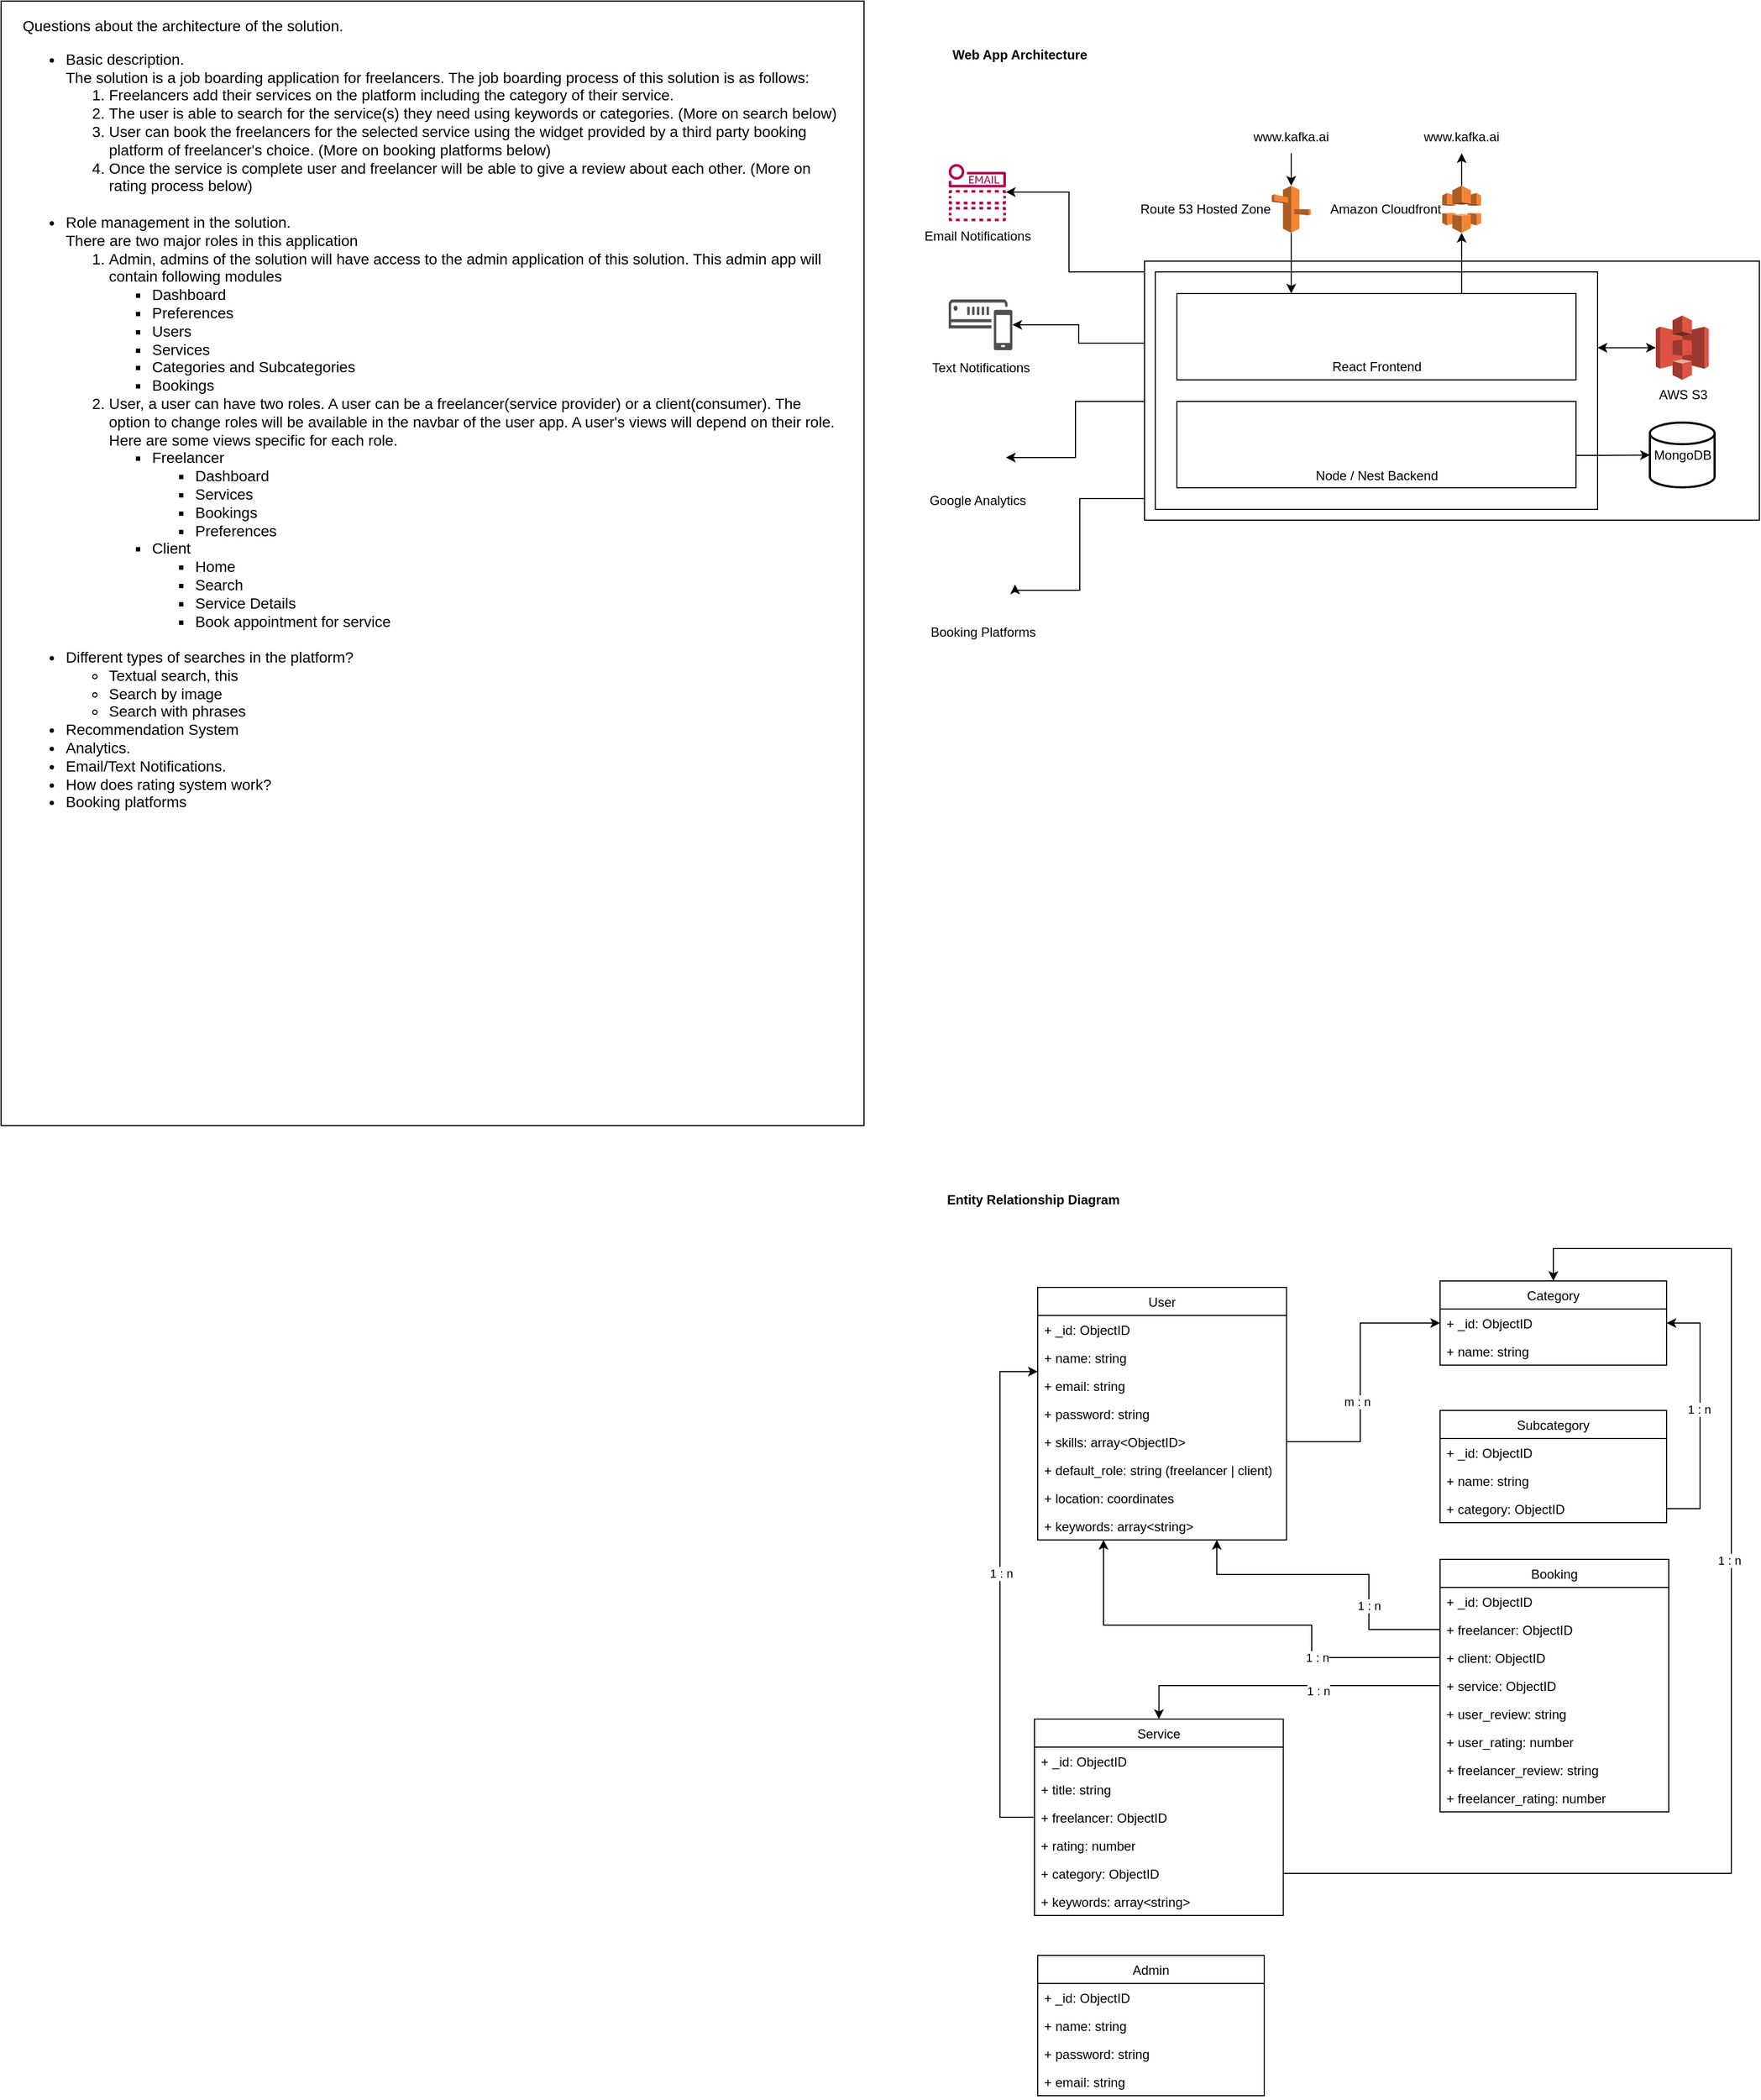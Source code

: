 <mxfile version="18.0.5" type="github">
  <diagram id="RMcL3n7hpZ8fIVGod4ny" name="Page-1">
    <mxGraphModel dx="2151" dy="628" grid="0" gridSize="10" guides="1" tooltips="1" connect="1" arrows="1" fold="1" page="1" pageScale="1" pageWidth="850" pageHeight="1100" math="0" shadow="0">
      <root>
        <mxCell id="0" />
        <mxCell id="1" parent="0" />
        <mxCell id="Oak1mWo9v-8OV0q6VtSm-10" value="User" style="swimlane;fontStyle=0;childLayout=stackLayout;horizontal=1;startSize=26;fillColor=none;horizontalStack=0;resizeParent=1;resizeParentMax=0;resizeLast=0;collapsible=1;marginBottom=0;" parent="1" vertex="1">
          <mxGeometry x="136" y="1221" width="230.67" height="234" as="geometry" />
        </mxCell>
        <mxCell id="Oak1mWo9v-8OV0q6VtSm-11" value="+ _id: ObjectID" style="text;strokeColor=none;fillColor=none;align=left;verticalAlign=top;spacingLeft=4;spacingRight=4;overflow=hidden;rotatable=0;points=[[0,0.5],[1,0.5]];portConstraint=eastwest;" parent="Oak1mWo9v-8OV0q6VtSm-10" vertex="1">
          <mxGeometry y="26" width="230.67" height="26" as="geometry" />
        </mxCell>
        <mxCell id="Oak1mWo9v-8OV0q6VtSm-12" value="+ name: string" style="text;strokeColor=none;fillColor=none;align=left;verticalAlign=top;spacingLeft=4;spacingRight=4;overflow=hidden;rotatable=0;points=[[0,0.5],[1,0.5]];portConstraint=eastwest;" parent="Oak1mWo9v-8OV0q6VtSm-10" vertex="1">
          <mxGeometry y="52" width="230.67" height="26" as="geometry" />
        </mxCell>
        <mxCell id="Oak1mWo9v-8OV0q6VtSm-13" value="+ email: string" style="text;strokeColor=none;fillColor=none;align=left;verticalAlign=top;spacingLeft=4;spacingRight=4;overflow=hidden;rotatable=0;points=[[0,0.5],[1,0.5]];portConstraint=eastwest;" parent="Oak1mWo9v-8OV0q6VtSm-10" vertex="1">
          <mxGeometry y="78" width="230.67" height="26" as="geometry" />
        </mxCell>
        <mxCell id="Oak1mWo9v-8OV0q6VtSm-14" value="+ password: string" style="text;strokeColor=none;fillColor=none;align=left;verticalAlign=top;spacingLeft=4;spacingRight=4;overflow=hidden;rotatable=0;points=[[0,0.5],[1,0.5]];portConstraint=eastwest;" parent="Oak1mWo9v-8OV0q6VtSm-10" vertex="1">
          <mxGeometry y="104" width="230.67" height="26" as="geometry" />
        </mxCell>
        <mxCell id="Oak1mWo9v-8OV0q6VtSm-113" value="+ skills: array&lt;ObjectID&gt;" style="text;strokeColor=none;fillColor=none;align=left;verticalAlign=top;spacingLeft=4;spacingRight=4;overflow=hidden;rotatable=0;points=[[0,0.5],[1,0.5]];portConstraint=eastwest;" parent="Oak1mWo9v-8OV0q6VtSm-10" vertex="1">
          <mxGeometry y="130" width="230.67" height="26" as="geometry" />
        </mxCell>
        <mxCell id="Oak1mWo9v-8OV0q6VtSm-16" value="+ default_role: string (freelancer | client)" style="text;strokeColor=none;fillColor=none;align=left;verticalAlign=top;spacingLeft=4;spacingRight=4;overflow=hidden;rotatable=0;points=[[0,0.5],[1,0.5]];portConstraint=eastwest;" parent="Oak1mWo9v-8OV0q6VtSm-10" vertex="1">
          <mxGeometry y="156" width="230.67" height="26" as="geometry" />
        </mxCell>
        <mxCell id="UXOGcqwC0pb2AC3sruDp-13" value="+ location: coordinates" style="text;strokeColor=none;fillColor=none;align=left;verticalAlign=top;spacingLeft=4;spacingRight=4;overflow=hidden;rotatable=0;points=[[0,0.5],[1,0.5]];portConstraint=eastwest;" vertex="1" parent="Oak1mWo9v-8OV0q6VtSm-10">
          <mxGeometry y="182" width="230.67" height="26" as="geometry" />
        </mxCell>
        <mxCell id="UXOGcqwC0pb2AC3sruDp-22" value="+ keywords: array&lt;string&gt;" style="text;strokeColor=none;fillColor=none;align=left;verticalAlign=top;spacingLeft=4;spacingRight=4;overflow=hidden;rotatable=0;points=[[0,0.5],[1,0.5]];portConstraint=eastwest;" vertex="1" parent="Oak1mWo9v-8OV0q6VtSm-10">
          <mxGeometry y="208" width="230.67" height="26" as="geometry" />
        </mxCell>
        <mxCell id="Oak1mWo9v-8OV0q6VtSm-19" value="Admin" style="swimlane;fontStyle=0;childLayout=stackLayout;horizontal=1;startSize=26;fillColor=none;horizontalStack=0;resizeParent=1;resizeParentMax=0;resizeLast=0;collapsible=1;marginBottom=0;" parent="1" vertex="1">
          <mxGeometry x="136" y="1840" width="210" height="130" as="geometry" />
        </mxCell>
        <mxCell id="Oak1mWo9v-8OV0q6VtSm-20" value="+ _id: ObjectID" style="text;strokeColor=none;fillColor=none;align=left;verticalAlign=top;spacingLeft=4;spacingRight=4;overflow=hidden;rotatable=0;points=[[0,0.5],[1,0.5]];portConstraint=eastwest;" parent="Oak1mWo9v-8OV0q6VtSm-19" vertex="1">
          <mxGeometry y="26" width="210" height="26" as="geometry" />
        </mxCell>
        <mxCell id="Oak1mWo9v-8OV0q6VtSm-21" value="+ name: string" style="text;strokeColor=none;fillColor=none;align=left;verticalAlign=top;spacingLeft=4;spacingRight=4;overflow=hidden;rotatable=0;points=[[0,0.5],[1,0.5]];portConstraint=eastwest;" parent="Oak1mWo9v-8OV0q6VtSm-19" vertex="1">
          <mxGeometry y="52" width="210" height="26" as="geometry" />
        </mxCell>
        <mxCell id="Oak1mWo9v-8OV0q6VtSm-23" value="+ password: string" style="text;strokeColor=none;fillColor=none;align=left;verticalAlign=top;spacingLeft=4;spacingRight=4;overflow=hidden;rotatable=0;points=[[0,0.5],[1,0.5]];portConstraint=eastwest;" parent="Oak1mWo9v-8OV0q6VtSm-19" vertex="1">
          <mxGeometry y="78" width="210" height="26" as="geometry" />
        </mxCell>
        <mxCell id="Oak1mWo9v-8OV0q6VtSm-22" value="+ email: string" style="text;strokeColor=none;fillColor=none;align=left;verticalAlign=top;spacingLeft=4;spacingRight=4;overflow=hidden;rotatable=0;points=[[0,0.5],[1,0.5]];portConstraint=eastwest;" parent="Oak1mWo9v-8OV0q6VtSm-19" vertex="1">
          <mxGeometry y="104" width="210" height="26" as="geometry" />
        </mxCell>
        <mxCell id="Oak1mWo9v-8OV0q6VtSm-53" value="&lt;b&gt;Entity Relationship Diagram&lt;/b&gt;" style="text;html=1;strokeColor=none;fillColor=none;align=left;verticalAlign=middle;whiteSpace=wrap;rounded=0;" parent="1" vertex="1">
          <mxGeometry x="50" y="1125" width="240" height="30" as="geometry" />
        </mxCell>
        <mxCell id="Oak1mWo9v-8OV0q6VtSm-80" value="Service" style="swimlane;fontStyle=0;childLayout=stackLayout;horizontal=1;startSize=26;fillColor=none;horizontalStack=0;resizeParent=1;resizeParentMax=0;resizeLast=0;collapsible=1;marginBottom=0;" parent="1" vertex="1">
          <mxGeometry x="133" y="1621" width="230.67" height="182" as="geometry" />
        </mxCell>
        <mxCell id="Oak1mWo9v-8OV0q6VtSm-81" value="+ _id: ObjectID" style="text;strokeColor=none;fillColor=none;align=left;verticalAlign=top;spacingLeft=4;spacingRight=4;overflow=hidden;rotatable=0;points=[[0,0.5],[1,0.5]];portConstraint=eastwest;" parent="Oak1mWo9v-8OV0q6VtSm-80" vertex="1">
          <mxGeometry y="26" width="230.67" height="26" as="geometry" />
        </mxCell>
        <mxCell id="Oak1mWo9v-8OV0q6VtSm-82" value="+ title: string" style="text;strokeColor=none;fillColor=none;align=left;verticalAlign=top;spacingLeft=4;spacingRight=4;overflow=hidden;rotatable=0;points=[[0,0.5],[1,0.5]];portConstraint=eastwest;" parent="Oak1mWo9v-8OV0q6VtSm-80" vertex="1">
          <mxGeometry y="52" width="230.67" height="26" as="geometry" />
        </mxCell>
        <mxCell id="Oak1mWo9v-8OV0q6VtSm-83" value="+ freelancer: ObjectID" style="text;strokeColor=none;fillColor=none;align=left;verticalAlign=top;spacingLeft=4;spacingRight=4;overflow=hidden;rotatable=0;points=[[0,0.5],[1,0.5]];portConstraint=eastwest;" parent="Oak1mWo9v-8OV0q6VtSm-80" vertex="1">
          <mxGeometry y="78" width="230.67" height="26" as="geometry" />
        </mxCell>
        <mxCell id="Oak1mWo9v-8OV0q6VtSm-86" value="+ rating: number" style="text;strokeColor=none;fillColor=none;align=left;verticalAlign=top;spacingLeft=4;spacingRight=4;overflow=hidden;rotatable=0;points=[[0,0.5],[1,0.5]];portConstraint=eastwest;" parent="Oak1mWo9v-8OV0q6VtSm-80" vertex="1">
          <mxGeometry y="104" width="230.67" height="26" as="geometry" />
        </mxCell>
        <mxCell id="UXOGcqwC0pb2AC3sruDp-5" value="+ category: ObjectID" style="text;strokeColor=none;fillColor=none;align=left;verticalAlign=top;spacingLeft=4;spacingRight=4;overflow=hidden;rotatable=0;points=[[0,0.5],[1,0.5]];portConstraint=eastwest;" vertex="1" parent="Oak1mWo9v-8OV0q6VtSm-80">
          <mxGeometry y="130" width="230.67" height="26" as="geometry" />
        </mxCell>
        <mxCell id="UXOGcqwC0pb2AC3sruDp-24" value="+ keywords: array&lt;string&gt;" style="text;strokeColor=none;fillColor=none;align=left;verticalAlign=top;spacingLeft=4;spacingRight=4;overflow=hidden;rotatable=0;points=[[0,0.5],[1,0.5]];portConstraint=eastwest;" vertex="1" parent="Oak1mWo9v-8OV0q6VtSm-80">
          <mxGeometry y="156" width="230.67" height="26" as="geometry" />
        </mxCell>
        <mxCell id="Oak1mWo9v-8OV0q6VtSm-94" value="Booking" style="swimlane;fontStyle=0;childLayout=stackLayout;horizontal=1;startSize=26;fillColor=none;horizontalStack=0;resizeParent=1;resizeParentMax=0;resizeLast=0;collapsible=1;marginBottom=0;" parent="1" vertex="1">
          <mxGeometry x="509" y="1473" width="212" height="234" as="geometry" />
        </mxCell>
        <mxCell id="Oak1mWo9v-8OV0q6VtSm-95" value="+ _id: ObjectID" style="text;strokeColor=none;fillColor=none;align=left;verticalAlign=top;spacingLeft=4;spacingRight=4;overflow=hidden;rotatable=0;points=[[0,0.5],[1,0.5]];portConstraint=eastwest;" parent="Oak1mWo9v-8OV0q6VtSm-94" vertex="1">
          <mxGeometry y="26" width="212" height="26" as="geometry" />
        </mxCell>
        <mxCell id="Oak1mWo9v-8OV0q6VtSm-97" value="+ freelancer: ObjectID" style="text;strokeColor=none;fillColor=none;align=left;verticalAlign=top;spacingLeft=4;spacingRight=4;overflow=hidden;rotatable=0;points=[[0,0.5],[1,0.5]];portConstraint=eastwest;" parent="Oak1mWo9v-8OV0q6VtSm-94" vertex="1">
          <mxGeometry y="52" width="212" height="26" as="geometry" />
        </mxCell>
        <mxCell id="Oak1mWo9v-8OV0q6VtSm-98" value="+ client: ObjectID" style="text;strokeColor=none;fillColor=none;align=left;verticalAlign=top;spacingLeft=4;spacingRight=4;overflow=hidden;rotatable=0;points=[[0,0.5],[1,0.5]];portConstraint=eastwest;" parent="Oak1mWo9v-8OV0q6VtSm-94" vertex="1">
          <mxGeometry y="78" width="212" height="26" as="geometry" />
        </mxCell>
        <mxCell id="Oak1mWo9v-8OV0q6VtSm-99" value="+ service: ObjectID" style="text;strokeColor=none;fillColor=none;align=left;verticalAlign=top;spacingLeft=4;spacingRight=4;overflow=hidden;rotatable=0;points=[[0,0.5],[1,0.5]];portConstraint=eastwest;" parent="Oak1mWo9v-8OV0q6VtSm-94" vertex="1">
          <mxGeometry y="104" width="212" height="26" as="geometry" />
        </mxCell>
        <mxCell id="UXOGcqwC0pb2AC3sruDp-2" value="+ user_review: string" style="text;strokeColor=none;fillColor=none;align=left;verticalAlign=top;spacingLeft=4;spacingRight=4;overflow=hidden;rotatable=0;points=[[0,0.5],[1,0.5]];portConstraint=eastwest;" vertex="1" parent="Oak1mWo9v-8OV0q6VtSm-94">
          <mxGeometry y="130" width="212" height="26" as="geometry" />
        </mxCell>
        <mxCell id="UXOGcqwC0pb2AC3sruDp-4" value="+ user_rating: number" style="text;strokeColor=none;fillColor=none;align=left;verticalAlign=top;spacingLeft=4;spacingRight=4;overflow=hidden;rotatable=0;points=[[0,0.5],[1,0.5]];portConstraint=eastwest;" vertex="1" parent="Oak1mWo9v-8OV0q6VtSm-94">
          <mxGeometry y="156" width="212" height="26" as="geometry" />
        </mxCell>
        <mxCell id="UXOGcqwC0pb2AC3sruDp-9" value="+ freelancer_review: string" style="text;strokeColor=none;fillColor=none;align=left;verticalAlign=top;spacingLeft=4;spacingRight=4;overflow=hidden;rotatable=0;points=[[0,0.5],[1,0.5]];portConstraint=eastwest;" vertex="1" parent="Oak1mWo9v-8OV0q6VtSm-94">
          <mxGeometry y="182" width="212" height="26" as="geometry" />
        </mxCell>
        <mxCell id="UXOGcqwC0pb2AC3sruDp-8" value="+ freelancer_rating: number" style="text;strokeColor=none;fillColor=none;align=left;verticalAlign=top;spacingLeft=4;spacingRight=4;overflow=hidden;rotatable=0;points=[[0,0.5],[1,0.5]];portConstraint=eastwest;" vertex="1" parent="Oak1mWo9v-8OV0q6VtSm-94">
          <mxGeometry y="208" width="212" height="26" as="geometry" />
        </mxCell>
        <mxCell id="Oak1mWo9v-8OV0q6VtSm-100" style="edgeStyle=orthogonalEdgeStyle;rounded=0;orthogonalLoop=1;jettySize=auto;html=1;" parent="1" source="Oak1mWo9v-8OV0q6VtSm-97" target="Oak1mWo9v-8OV0q6VtSm-10" edge="1">
          <mxGeometry relative="1" as="geometry">
            <Array as="points">
              <mxPoint x="443" y="1538" />
              <mxPoint x="443" y="1487" />
              <mxPoint x="302" y="1487" />
            </Array>
          </mxGeometry>
        </mxCell>
        <mxCell id="Oak1mWo9v-8OV0q6VtSm-124" value="1 : n" style="edgeLabel;html=1;align=center;verticalAlign=middle;resizable=0;points=[];" parent="Oak1mWo9v-8OV0q6VtSm-100" vertex="1" connectable="0">
          <mxGeometry x="-0.395" relative="1" as="geometry">
            <mxPoint y="-1" as="offset" />
          </mxGeometry>
        </mxCell>
        <mxCell id="Oak1mWo9v-8OV0q6VtSm-101" style="edgeStyle=orthogonalEdgeStyle;rounded=0;orthogonalLoop=1;jettySize=auto;html=1;" parent="1" source="Oak1mWo9v-8OV0q6VtSm-98" target="Oak1mWo9v-8OV0q6VtSm-10" edge="1">
          <mxGeometry relative="1" as="geometry">
            <Array as="points">
              <mxPoint x="390" y="1564" />
              <mxPoint x="390" y="1534" />
              <mxPoint x="197" y="1534" />
            </Array>
          </mxGeometry>
        </mxCell>
        <mxCell id="Oak1mWo9v-8OV0q6VtSm-123" value="1 : n" style="edgeLabel;html=1;align=center;verticalAlign=middle;resizable=0;points=[];" parent="Oak1mWo9v-8OV0q6VtSm-101" vertex="1" connectable="0">
          <mxGeometry x="-0.434" y="-5" relative="1" as="geometry">
            <mxPoint as="offset" />
          </mxGeometry>
        </mxCell>
        <mxCell id="Oak1mWo9v-8OV0q6VtSm-102" style="edgeStyle=orthogonalEdgeStyle;rounded=0;orthogonalLoop=1;jettySize=auto;html=1;" parent="1" source="Oak1mWo9v-8OV0q6VtSm-99" target="Oak1mWo9v-8OV0q6VtSm-80" edge="1">
          <mxGeometry relative="1" as="geometry" />
        </mxCell>
        <mxCell id="Oak1mWo9v-8OV0q6VtSm-122" value="1 : n" style="edgeLabel;html=1;align=center;verticalAlign=middle;resizable=0;points=[];" parent="Oak1mWo9v-8OV0q6VtSm-102" vertex="1" connectable="0">
          <mxGeometry x="-0.224" y="5" relative="1" as="geometry">
            <mxPoint as="offset" />
          </mxGeometry>
        </mxCell>
        <mxCell id="Oak1mWo9v-8OV0q6VtSm-103" style="edgeStyle=orthogonalEdgeStyle;rounded=0;orthogonalLoop=1;jettySize=auto;html=1;" parent="1" source="Oak1mWo9v-8OV0q6VtSm-83" target="Oak1mWo9v-8OV0q6VtSm-10" edge="1">
          <mxGeometry relative="1" as="geometry">
            <Array as="points">
              <mxPoint x="101" y="1712" />
              <mxPoint x="101" y="1299" />
            </Array>
          </mxGeometry>
        </mxCell>
        <mxCell id="Oak1mWo9v-8OV0q6VtSm-120" value="1 : n" style="edgeLabel;html=1;align=center;verticalAlign=middle;resizable=0;points=[];" parent="Oak1mWo9v-8OV0q6VtSm-103" vertex="1" connectable="0">
          <mxGeometry x="0.077" y="-1" relative="1" as="geometry">
            <mxPoint as="offset" />
          </mxGeometry>
        </mxCell>
        <mxCell id="Oak1mWo9v-8OV0q6VtSm-107" value="Category" style="swimlane;fontStyle=0;childLayout=stackLayout;horizontal=1;startSize=26;fillColor=none;horizontalStack=0;resizeParent=1;resizeParentMax=0;resizeLast=0;collapsible=1;marginBottom=0;" parent="1" vertex="1">
          <mxGeometry x="509" y="1215" width="210" height="78" as="geometry" />
        </mxCell>
        <mxCell id="Oak1mWo9v-8OV0q6VtSm-108" value="+ _id: ObjectID" style="text;strokeColor=none;fillColor=none;align=left;verticalAlign=top;spacingLeft=4;spacingRight=4;overflow=hidden;rotatable=0;points=[[0,0.5],[1,0.5]];portConstraint=eastwest;" parent="Oak1mWo9v-8OV0q6VtSm-107" vertex="1">
          <mxGeometry y="26" width="210" height="26" as="geometry" />
        </mxCell>
        <mxCell id="Oak1mWo9v-8OV0q6VtSm-109" value="+ name: string" style="text;strokeColor=none;fillColor=none;align=left;verticalAlign=top;spacingLeft=4;spacingRight=4;overflow=hidden;rotatable=0;points=[[0,0.5],[1,0.5]];portConstraint=eastwest;" parent="Oak1mWo9v-8OV0q6VtSm-107" vertex="1">
          <mxGeometry y="52" width="210" height="26" as="geometry" />
        </mxCell>
        <mxCell id="Oak1mWo9v-8OV0q6VtSm-114" style="edgeStyle=orthogonalEdgeStyle;rounded=0;orthogonalLoop=1;jettySize=auto;html=1;" parent="1" source="Oak1mWo9v-8OV0q6VtSm-113" target="Oak1mWo9v-8OV0q6VtSm-107" edge="1">
          <mxGeometry relative="1" as="geometry">
            <Array as="points">
              <mxPoint x="435" y="1364" />
              <mxPoint x="435" y="1254" />
            </Array>
          </mxGeometry>
        </mxCell>
        <mxCell id="Oak1mWo9v-8OV0q6VtSm-115" value="m : n" style="edgeLabel;html=1;align=center;verticalAlign=middle;resizable=0;points=[];" parent="Oak1mWo9v-8OV0q6VtSm-114" vertex="1" connectable="0">
          <mxGeometry x="-0.161" y="2" relative="1" as="geometry">
            <mxPoint x="-1" as="offset" />
          </mxGeometry>
        </mxCell>
        <mxCell id="Oak1mWo9v-8OV0q6VtSm-116" value="Subcategory" style="swimlane;fontStyle=0;childLayout=stackLayout;horizontal=1;startSize=26;fillColor=none;horizontalStack=0;resizeParent=1;resizeParentMax=0;resizeLast=0;collapsible=1;marginBottom=0;" parent="1" vertex="1">
          <mxGeometry x="509" y="1335" width="210" height="104" as="geometry" />
        </mxCell>
        <mxCell id="Oak1mWo9v-8OV0q6VtSm-117" value="+ _id: ObjectID" style="text;strokeColor=none;fillColor=none;align=left;verticalAlign=top;spacingLeft=4;spacingRight=4;overflow=hidden;rotatable=0;points=[[0,0.5],[1,0.5]];portConstraint=eastwest;" parent="Oak1mWo9v-8OV0q6VtSm-116" vertex="1">
          <mxGeometry y="26" width="210" height="26" as="geometry" />
        </mxCell>
        <mxCell id="Oak1mWo9v-8OV0q6VtSm-118" value="+ name: string" style="text;strokeColor=none;fillColor=none;align=left;verticalAlign=top;spacingLeft=4;spacingRight=4;overflow=hidden;rotatable=0;points=[[0,0.5],[1,0.5]];portConstraint=eastwest;" parent="Oak1mWo9v-8OV0q6VtSm-116" vertex="1">
          <mxGeometry y="52" width="210" height="26" as="geometry" />
        </mxCell>
        <mxCell id="Oak1mWo9v-8OV0q6VtSm-127" value="+ category: ObjectID" style="text;strokeColor=none;fillColor=none;align=left;verticalAlign=top;spacingLeft=4;spacingRight=4;overflow=hidden;rotatable=0;points=[[0,0.5],[1,0.5]];portConstraint=eastwest;" parent="Oak1mWo9v-8OV0q6VtSm-116" vertex="1">
          <mxGeometry y="78" width="210" height="26" as="geometry" />
        </mxCell>
        <mxCell id="Oak1mWo9v-8OV0q6VtSm-128" style="edgeStyle=orthogonalEdgeStyle;rounded=0;orthogonalLoop=1;jettySize=auto;html=1;" parent="1" source="Oak1mWo9v-8OV0q6VtSm-127" target="Oak1mWo9v-8OV0q6VtSm-107" edge="1">
          <mxGeometry relative="1" as="geometry">
            <Array as="points">
              <mxPoint x="750" y="1426" />
              <mxPoint x="750" y="1254" />
            </Array>
          </mxGeometry>
        </mxCell>
        <mxCell id="Oak1mWo9v-8OV0q6VtSm-129" value="1 : n" style="edgeLabel;html=1;align=center;verticalAlign=middle;resizable=0;points=[];" parent="Oak1mWo9v-8OV0q6VtSm-128" vertex="1" connectable="0">
          <mxGeometry x="0.063" y="1" relative="1" as="geometry">
            <mxPoint y="1" as="offset" />
          </mxGeometry>
        </mxCell>
        <mxCell id="Oak1mWo9v-8OV0q6VtSm-130" style="edgeStyle=orthogonalEdgeStyle;rounded=0;orthogonalLoop=1;jettySize=auto;html=1;exitX=0.5;exitY=1;exitDx=0;exitDy=0;" parent="1" source="Oak1mWo9v-8OV0q6VtSm-53" target="Oak1mWo9v-8OV0q6VtSm-53" edge="1">
          <mxGeometry relative="1" as="geometry" />
        </mxCell>
        <mxCell id="UXOGcqwC0pb2AC3sruDp-1" value="&lt;div style=&quot;font-size: 14px;&quot;&gt;Questions about the architecture of the solution.&lt;/div&gt;&lt;ul style=&quot;&quot;&gt;&lt;li style=&quot;font-size: 14px;&quot;&gt;Basic description.&lt;br style=&quot;font-size: 14px;&quot;&gt;The solution is a job boarding application for freelancers. The job boarding process of this solution is as follows:&lt;/li&gt;&lt;ol style=&quot;font-size: 14px;&quot;&gt;&lt;li style=&quot;font-size: 14px;&quot;&gt;Freelancers add their services on the platform including the category of their service.&lt;/li&gt;&lt;li style=&quot;font-size: 14px;&quot;&gt;The user is able to search for the service(s) they need using keywords or categories. (More on search below)&lt;/li&gt;&lt;li style=&quot;font-size: 14px;&quot;&gt;User can book the freelancers for the selected service using the widget provided by a third party booking platform of freelancer&#39;s choice. (More on booking platforms below)&lt;/li&gt;&lt;li style=&quot;font-size: 14px;&quot;&gt;Once the service is complete user and freelancer will be able to give a review about each other. (More on rating process below)&lt;br&gt;&lt;br&gt;&lt;/li&gt;&lt;/ol&gt;&lt;li style=&quot;font-size: 14px;&quot;&gt;Role management in the solution.&lt;br&gt;There are two major roles in this application&lt;/li&gt;&lt;ol style=&quot;&quot;&gt;&lt;li style=&quot;font-size: 14px;&quot;&gt;Admin, admins of the solution will have access to the admin application of this solution. This admin app will contain following modules&lt;/li&gt;&lt;ul&gt;&lt;li style=&quot;&quot;&gt;Dashboard&lt;/li&gt;&lt;li style=&quot;&quot;&gt;Preferences&lt;/li&gt;&lt;li style=&quot;&quot;&gt;Users&lt;/li&gt;&lt;li style=&quot;&quot;&gt;Services&lt;/li&gt;&lt;li style=&quot;&quot;&gt;Categories and Subcategories&lt;/li&gt;&lt;li style=&quot;&quot;&gt;Bookings&lt;/li&gt;&lt;/ul&gt;&lt;li style=&quot;font-size: 14px;&quot;&gt;User, a user can have two roles. A user can be a freelancer(service provider) or a client(consumer). The option to change roles will be available in the navbar of the user app. A user&#39;s views will depend on their role. Here are some views specific for each role.&lt;/li&gt;&lt;ul&gt;&lt;li&gt;&lt;span style=&quot;background-color: initial;&quot;&gt;Freelancer&lt;/span&gt;&lt;/li&gt;&lt;ul&gt;&lt;li&gt;&lt;span style=&quot;background-color: initial;&quot;&gt;Dashboard&lt;/span&gt;&lt;/li&gt;&lt;li&gt;&lt;span style=&quot;background-color: initial;&quot;&gt;Services&lt;/span&gt;&lt;/li&gt;&lt;li&gt;&lt;span style=&quot;background-color: initial;&quot;&gt;Bookings&lt;/span&gt;&lt;/li&gt;&lt;li&gt;&lt;span style=&quot;background-color: initial;&quot;&gt;Preferences&lt;/span&gt;&lt;/li&gt;&lt;/ul&gt;&lt;li&gt;&lt;span style=&quot;background-color: initial;&quot;&gt;Client&lt;/span&gt;&lt;/li&gt;&lt;ul&gt;&lt;li&gt;&lt;span style=&quot;background-color: initial;&quot;&gt;Home&lt;/span&gt;&lt;/li&gt;&lt;li&gt;&lt;span style=&quot;background-color: initial;&quot;&gt;Search&lt;/span&gt;&lt;/li&gt;&lt;li&gt;&lt;span style=&quot;background-color: initial;&quot;&gt;Service Details&lt;/span&gt;&lt;/li&gt;&lt;li&gt;&lt;span style=&quot;background-color: initial;&quot;&gt;Book appointment for service&lt;br&gt;&lt;br&gt;&lt;/span&gt;&lt;/li&gt;&lt;/ul&gt;&lt;/ul&gt;&lt;/ol&gt;&lt;li style=&quot;font-size: 14px;&quot;&gt;Different types of searches in the platform?&lt;/li&gt;&lt;ul&gt;&lt;li style=&quot;font-size: 14px;&quot;&gt;Textual search, this&amp;nbsp;&lt;/li&gt;&lt;li style=&quot;font-size: 14px;&quot;&gt;Search by image&lt;/li&gt;&lt;li style=&quot;font-size: 14px;&quot;&gt;Search with phrases&lt;/li&gt;&lt;/ul&gt;&lt;li style=&quot;font-size: 14px;&quot;&gt;Recommendation System&lt;/li&gt;&lt;li style=&quot;font-size: 14px;&quot;&gt;Analytics.&lt;/li&gt;&lt;li style=&quot;font-size: 14px;&quot;&gt;Email/Text Notifications.&lt;/li&gt;&lt;li style=&quot;font-size: 14px;&quot;&gt;How does rating system work?&lt;/li&gt;&lt;li style=&quot;font-size: 14px;&quot;&gt;Booking platforms&lt;/li&gt;&lt;/ul&gt;" style="rounded=0;whiteSpace=wrap;html=1;align=left;verticalAlign=top;spacing=10;spacingLeft=10;spacingRight=10;fontSize=14;" vertex="1" parent="1">
          <mxGeometry x="-825" y="29" width="800" height="1042" as="geometry" />
        </mxCell>
        <mxCell id="UXOGcqwC0pb2AC3sruDp-6" style="edgeStyle=orthogonalEdgeStyle;rounded=0;orthogonalLoop=1;jettySize=auto;html=1;" edge="1" parent="1" source="UXOGcqwC0pb2AC3sruDp-5" target="Oak1mWo9v-8OV0q6VtSm-107">
          <mxGeometry relative="1" as="geometry">
            <Array as="points">
              <mxPoint x="779" y="1764" />
              <mxPoint x="779" y="1185" />
              <mxPoint x="614" y="1185" />
            </Array>
          </mxGeometry>
        </mxCell>
        <mxCell id="UXOGcqwC0pb2AC3sruDp-7" value="1 : n" style="edgeLabel;html=1;align=center;verticalAlign=middle;resizable=0;points=[];" vertex="1" connectable="0" parent="UXOGcqwC0pb2AC3sruDp-6">
          <mxGeometry x="0.187" y="2" relative="1" as="geometry">
            <mxPoint as="offset" />
          </mxGeometry>
        </mxCell>
        <mxCell id="Oak1mWo9v-8OV0q6VtSm-3" value="" style="rounded=0;whiteSpace=wrap;html=1;fillColor=none;" parent="1" vertex="1">
          <mxGeometry x="235" y="270" width="570" height="240" as="geometry" />
        </mxCell>
        <mxCell id="Oak1mWo9v-8OV0q6VtSm-4" value="" style="rounded=0;whiteSpace=wrap;html=1;fillColor=none;" parent="1" vertex="1">
          <mxGeometry x="245" y="280" width="410" height="220" as="geometry" />
        </mxCell>
        <mxCell id="Oak1mWo9v-8OV0q6VtSm-54" value="&lt;b&gt;Web App Architecture&lt;/b&gt;" style="text;html=1;strokeColor=none;fillColor=none;align=left;verticalAlign=middle;whiteSpace=wrap;rounded=0;" parent="1" vertex="1">
          <mxGeometry x="55" y="64" width="240" height="30" as="geometry" />
        </mxCell>
        <mxCell id="Oak1mWo9v-8OV0q6VtSm-56" value="www.kafka.ai" style="text;html=1;strokeColor=none;fillColor=none;align=center;verticalAlign=middle;whiteSpace=wrap;rounded=0;" parent="1" vertex="1">
          <mxGeometry x="331" y="140" width="80" height="30" as="geometry" />
        </mxCell>
        <mxCell id="Oak1mWo9v-8OV0q6VtSm-57" value="www.kafka.ai" style="text;html=1;strokeColor=none;fillColor=none;align=center;verticalAlign=middle;whiteSpace=wrap;rounded=0;" parent="1" vertex="1">
          <mxGeometry x="489" y="140" width="80" height="30" as="geometry" />
        </mxCell>
        <mxCell id="Oak1mWo9v-8OV0q6VtSm-58" style="edgeStyle=orthogonalEdgeStyle;rounded=0;orthogonalLoop=1;jettySize=auto;html=1;" parent="1" source="Oak1mWo9v-8OV0q6VtSm-59" edge="1">
          <mxGeometry relative="1" as="geometry">
            <mxPoint x="371.026" y="300" as="targetPoint" />
            <Array as="points">
              <mxPoint x="371" y="290" />
              <mxPoint x="371" y="290" />
            </Array>
          </mxGeometry>
        </mxCell>
        <mxCell id="Oak1mWo9v-8OV0q6VtSm-59" value="Route 53 Hosted Zone" style="outlineConnect=0;dashed=0;verticalLabelPosition=middle;verticalAlign=middle;align=right;html=1;shape=mxgraph.aws3.route_53;fillColor=#F58536;gradientColor=none;aspect=fixed;labelPosition=left;" parent="1" vertex="1">
          <mxGeometry x="353" y="200.09" width="36" height="43.67" as="geometry" />
        </mxCell>
        <mxCell id="Oak1mWo9v-8OV0q6VtSm-55" style="edgeStyle=orthogonalEdgeStyle;rounded=0;orthogonalLoop=1;jettySize=auto;html=1;" parent="1" source="Oak1mWo9v-8OV0q6VtSm-56" target="Oak1mWo9v-8OV0q6VtSm-59" edge="1">
          <mxGeometry relative="1" as="geometry" />
        </mxCell>
        <mxCell id="Oak1mWo9v-8OV0q6VtSm-60" style="edgeStyle=orthogonalEdgeStyle;rounded=0;orthogonalLoop=1;jettySize=auto;html=1;" parent="1" source="Oak1mWo9v-8OV0q6VtSm-61" target="Oak1mWo9v-8OV0q6VtSm-57" edge="1">
          <mxGeometry relative="1" as="geometry" />
        </mxCell>
        <mxCell id="Oak1mWo9v-8OV0q6VtSm-61" value="Amazon Cloudfront" style="outlineConnect=0;dashed=0;verticalLabelPosition=middle;verticalAlign=middle;align=right;html=1;shape=mxgraph.aws3.cloudfront;fillColor=#F58536;gradientColor=none;aspect=fixed;labelPosition=left;" parent="1" vertex="1">
          <mxGeometry x="511" y="200" width="36" height="43.76" as="geometry" />
        </mxCell>
        <mxCell id="Oak1mWo9v-8OV0q6VtSm-62" style="edgeStyle=orthogonalEdgeStyle;rounded=0;orthogonalLoop=1;jettySize=auto;html=1;entryX=0.5;entryY=1;entryDx=0;entryDy=0;entryPerimeter=0;" parent="1" target="Oak1mWo9v-8OV0q6VtSm-61" edge="1">
          <mxGeometry relative="1" as="geometry">
            <mxPoint x="529.026" y="300" as="sourcePoint" />
            <Array as="points">
              <mxPoint x="529" y="290" />
              <mxPoint x="529" y="290" />
            </Array>
          </mxGeometry>
        </mxCell>
        <mxCell id="Oak1mWo9v-8OV0q6VtSm-63" value="" style="rounded=0;whiteSpace=wrap;html=1;fillColor=none;" parent="1" vertex="1">
          <mxGeometry x="265" y="300" width="370" height="80" as="geometry" />
        </mxCell>
        <mxCell id="Oak1mWo9v-8OV0q6VtSm-64" value="React Frontend" style="shape=image;html=1;verticalAlign=top;verticalLabelPosition=bottom;labelBackgroundColor=#ffffff;imageAspect=0;aspect=fixed;image=https://cdn1.iconfinder.com/data/icons/ionicons-fill-vol-2/512/logo-react-128.png;fillColor=none;labelPosition=center;align=center;" parent="1" vertex="1">
          <mxGeometry x="425" y="304" width="50" height="50" as="geometry" />
        </mxCell>
        <mxCell id="Oak1mWo9v-8OV0q6VtSm-66" value="" style="rounded=0;whiteSpace=wrap;html=1;fillColor=none;" parent="1" vertex="1">
          <mxGeometry x="265" y="400" width="370" height="80" as="geometry" />
        </mxCell>
        <mxCell id="Oak1mWo9v-8OV0q6VtSm-67" value="Node / Nest Backend" style="shape=image;html=1;verticalAlign=top;verticalLabelPosition=bottom;labelBackgroundColor=#ffffff;imageAspect=0;aspect=fixed;image=https://cdn1.iconfinder.com/data/icons/science-technology-outline-24-px/24/Computer_chip_integrated_circuit_memory_chip_microprocessor_processor_chip-128.png;fillColor=none;" parent="1" vertex="1">
          <mxGeometry x="425" y="405" width="50" height="50" as="geometry" />
        </mxCell>
        <mxCell id="Oak1mWo9v-8OV0q6VtSm-68" style="edgeStyle=orthogonalEdgeStyle;rounded=0;orthogonalLoop=1;jettySize=auto;html=1;strokeColor=default;startArrow=classic;startFill=1;" parent="1" source="Oak1mWo9v-8OV0q6VtSm-69" target="Oak1mWo9v-8OV0q6VtSm-4" edge="1">
          <mxGeometry relative="1" as="geometry">
            <Array as="points">
              <mxPoint x="675" y="350" />
              <mxPoint x="675" y="350" />
            </Array>
          </mxGeometry>
        </mxCell>
        <mxCell id="Oak1mWo9v-8OV0q6VtSm-69" value="AWS S3" style="outlineConnect=0;dashed=0;verticalLabelPosition=bottom;verticalAlign=top;align=center;html=1;shape=mxgraph.aws3.s3;fillColor=#E05243;gradientColor=none;aspect=fixed;" parent="1" vertex="1">
          <mxGeometry x="709" y="320.38" width="49" height="59.62" as="geometry" />
        </mxCell>
        <mxCell id="Oak1mWo9v-8OV0q6VtSm-70" value="" style="group;verticalAlign=middle;labelPosition=right;verticalLabelPosition=bottom;align=left;horizontal=1;spacingTop=7;textDirection=rtl;" parent="1" vertex="1" connectable="0">
          <mxGeometry x="703.5" y="419.65" width="60" height="60" as="geometry" />
        </mxCell>
        <mxCell id="Oak1mWo9v-8OV0q6VtSm-71" value="MongoDB" style="strokeWidth=2;html=1;shape=mxgraph.flowchart.database;whiteSpace=wrap;fillColor=none;" parent="Oak1mWo9v-8OV0q6VtSm-70" vertex="1">
          <mxGeometry width="60" height="60" as="geometry" />
        </mxCell>
        <mxCell id="Oak1mWo9v-8OV0q6VtSm-65" style="edgeStyle=orthogonalEdgeStyle;rounded=0;orthogonalLoop=1;jettySize=auto;html=1;entryX=0;entryY=0.5;entryDx=0;entryDy=0;entryPerimeter=0;" parent="1" source="Oak1mWo9v-8OV0q6VtSm-66" target="Oak1mWo9v-8OV0q6VtSm-71" edge="1">
          <mxGeometry relative="1" as="geometry">
            <Array as="points">
              <mxPoint x="655" y="450" />
              <mxPoint x="655" y="450" />
            </Array>
          </mxGeometry>
        </mxCell>
        <mxCell id="Oak1mWo9v-8OV0q6VtSm-72" value="&lt;font color=&quot;#000000&quot;&gt;Email Notifications&lt;/font&gt;" style="sketch=0;outlineConnect=0;fontColor=#232F3E;gradientColor=none;fillColor=#B0084D;strokeColor=none;dashed=0;verticalLabelPosition=bottom;verticalAlign=top;align=center;html=1;fontSize=12;fontStyle=0;aspect=fixed;pointerEvents=1;shape=mxgraph.aws4.email_notification;" parent="1" vertex="1">
          <mxGeometry x="53.5" y="180" width="53" height="53" as="geometry" />
        </mxCell>
        <mxCell id="Oak1mWo9v-8OV0q6VtSm-1" style="edgeStyle=orthogonalEdgeStyle;rounded=0;orthogonalLoop=1;jettySize=auto;html=1;startArrow=none;startFill=0;strokeColor=default;" parent="1" source="Oak1mWo9v-8OV0q6VtSm-3" target="Oak1mWo9v-8OV0q6VtSm-72" edge="1">
          <mxGeometry relative="1" as="geometry">
            <Array as="points">
              <mxPoint x="165" y="280" />
              <mxPoint x="165" y="206" />
            </Array>
          </mxGeometry>
        </mxCell>
        <mxCell id="Oak1mWo9v-8OV0q6VtSm-2" style="edgeStyle=orthogonalEdgeStyle;rounded=0;orthogonalLoop=1;jettySize=auto;html=1;startArrow=none;startFill=0;strokeColor=default;" parent="1" source="Oak1mWo9v-8OV0q6VtSm-3" target="UXOGcqwC0pb2AC3sruDp-10" edge="1">
          <mxGeometry relative="1" as="geometry">
            <Array as="points">
              <mxPoint x="174" y="346" />
              <mxPoint x="174" y="329" />
            </Array>
            <mxPoint x="115" y="329.053" as="targetPoint" />
          </mxGeometry>
        </mxCell>
        <mxCell id="Oak1mWo9v-8OV0q6VtSm-74" value="&lt;font color=&quot;#000000&quot;&gt;Google Analytics&lt;/font&gt;" style="shape=image;html=1;verticalAlign=top;verticalLabelPosition=bottom;labelBackgroundColor=#ffffff;imageAspect=0;aspect=fixed;image=https://cdn4.iconfinder.com/data/icons/for-your-interface-free-samples/128/Columns-128.png;dashed=0;fontFamily=Helvetica;fontSize=12;fontColor=#232F3E;align=center;strokeColor=none;fillColor=#B0084D;gradientColor=none;sketch=0;" parent="1" vertex="1">
          <mxGeometry x="53.5" y="425" width="53" height="53" as="geometry" />
        </mxCell>
        <mxCell id="Oak1mWo9v-8OV0q6VtSm-76" style="edgeStyle=orthogonalEdgeStyle;rounded=0;orthogonalLoop=1;jettySize=auto;html=1;" parent="1" source="Oak1mWo9v-8OV0q6VtSm-3" target="Oak1mWo9v-8OV0q6VtSm-74" edge="1">
          <mxGeometry relative="1" as="geometry">
            <Array as="points">
              <mxPoint x="171" y="400" />
              <mxPoint x="171" y="452" />
            </Array>
          </mxGeometry>
        </mxCell>
        <mxCell id="Oak1mWo9v-8OV0q6VtSm-75" value="Booking Platforms" style="shape=image;html=1;verticalAlign=top;verticalLabelPosition=bottom;labelBackgroundColor=#ffffff;imageAspect=0;aspect=fixed;image=https://cdn2.iconfinder.com/data/icons/essential-web-4/50/calendar-month-day-booking-date-128.png;fontFamily=Helvetica;fontSize=12;fontColor=default;align=center;strokeColor=default;fillColor=#fff;" parent="1" vertex="1">
          <mxGeometry x="55" y="539.65" width="60" height="60" as="geometry" />
        </mxCell>
        <mxCell id="Oak1mWo9v-8OV0q6VtSm-77" style="edgeStyle=orthogonalEdgeStyle;rounded=0;orthogonalLoop=1;jettySize=auto;html=1;entryX=1;entryY=0.5;entryDx=0;entryDy=0;" parent="1" source="Oak1mWo9v-8OV0q6VtSm-3" target="Oak1mWo9v-8OV0q6VtSm-75" edge="1">
          <mxGeometry relative="1" as="geometry">
            <Array as="points">
              <mxPoint x="175" y="490" />
              <mxPoint x="175" y="575" />
            </Array>
          </mxGeometry>
        </mxCell>
        <mxCell id="UXOGcqwC0pb2AC3sruDp-10" value="&lt;font style=&quot;font-size: 12px;&quot;&gt;Text Notifications&lt;/font&gt;" style="sketch=0;pointerEvents=1;shadow=0;dashed=0;html=1;strokeColor=none;fillColor=#505050;labelPosition=center;verticalLabelPosition=bottom;verticalAlign=top;outlineConnect=0;align=center;shape=mxgraph.office.communications.sms_gateway;fontSize=14;" vertex="1" parent="1">
          <mxGeometry x="53.5" y="305.5" width="59" height="47" as="geometry" />
        </mxCell>
      </root>
    </mxGraphModel>
  </diagram>
</mxfile>
